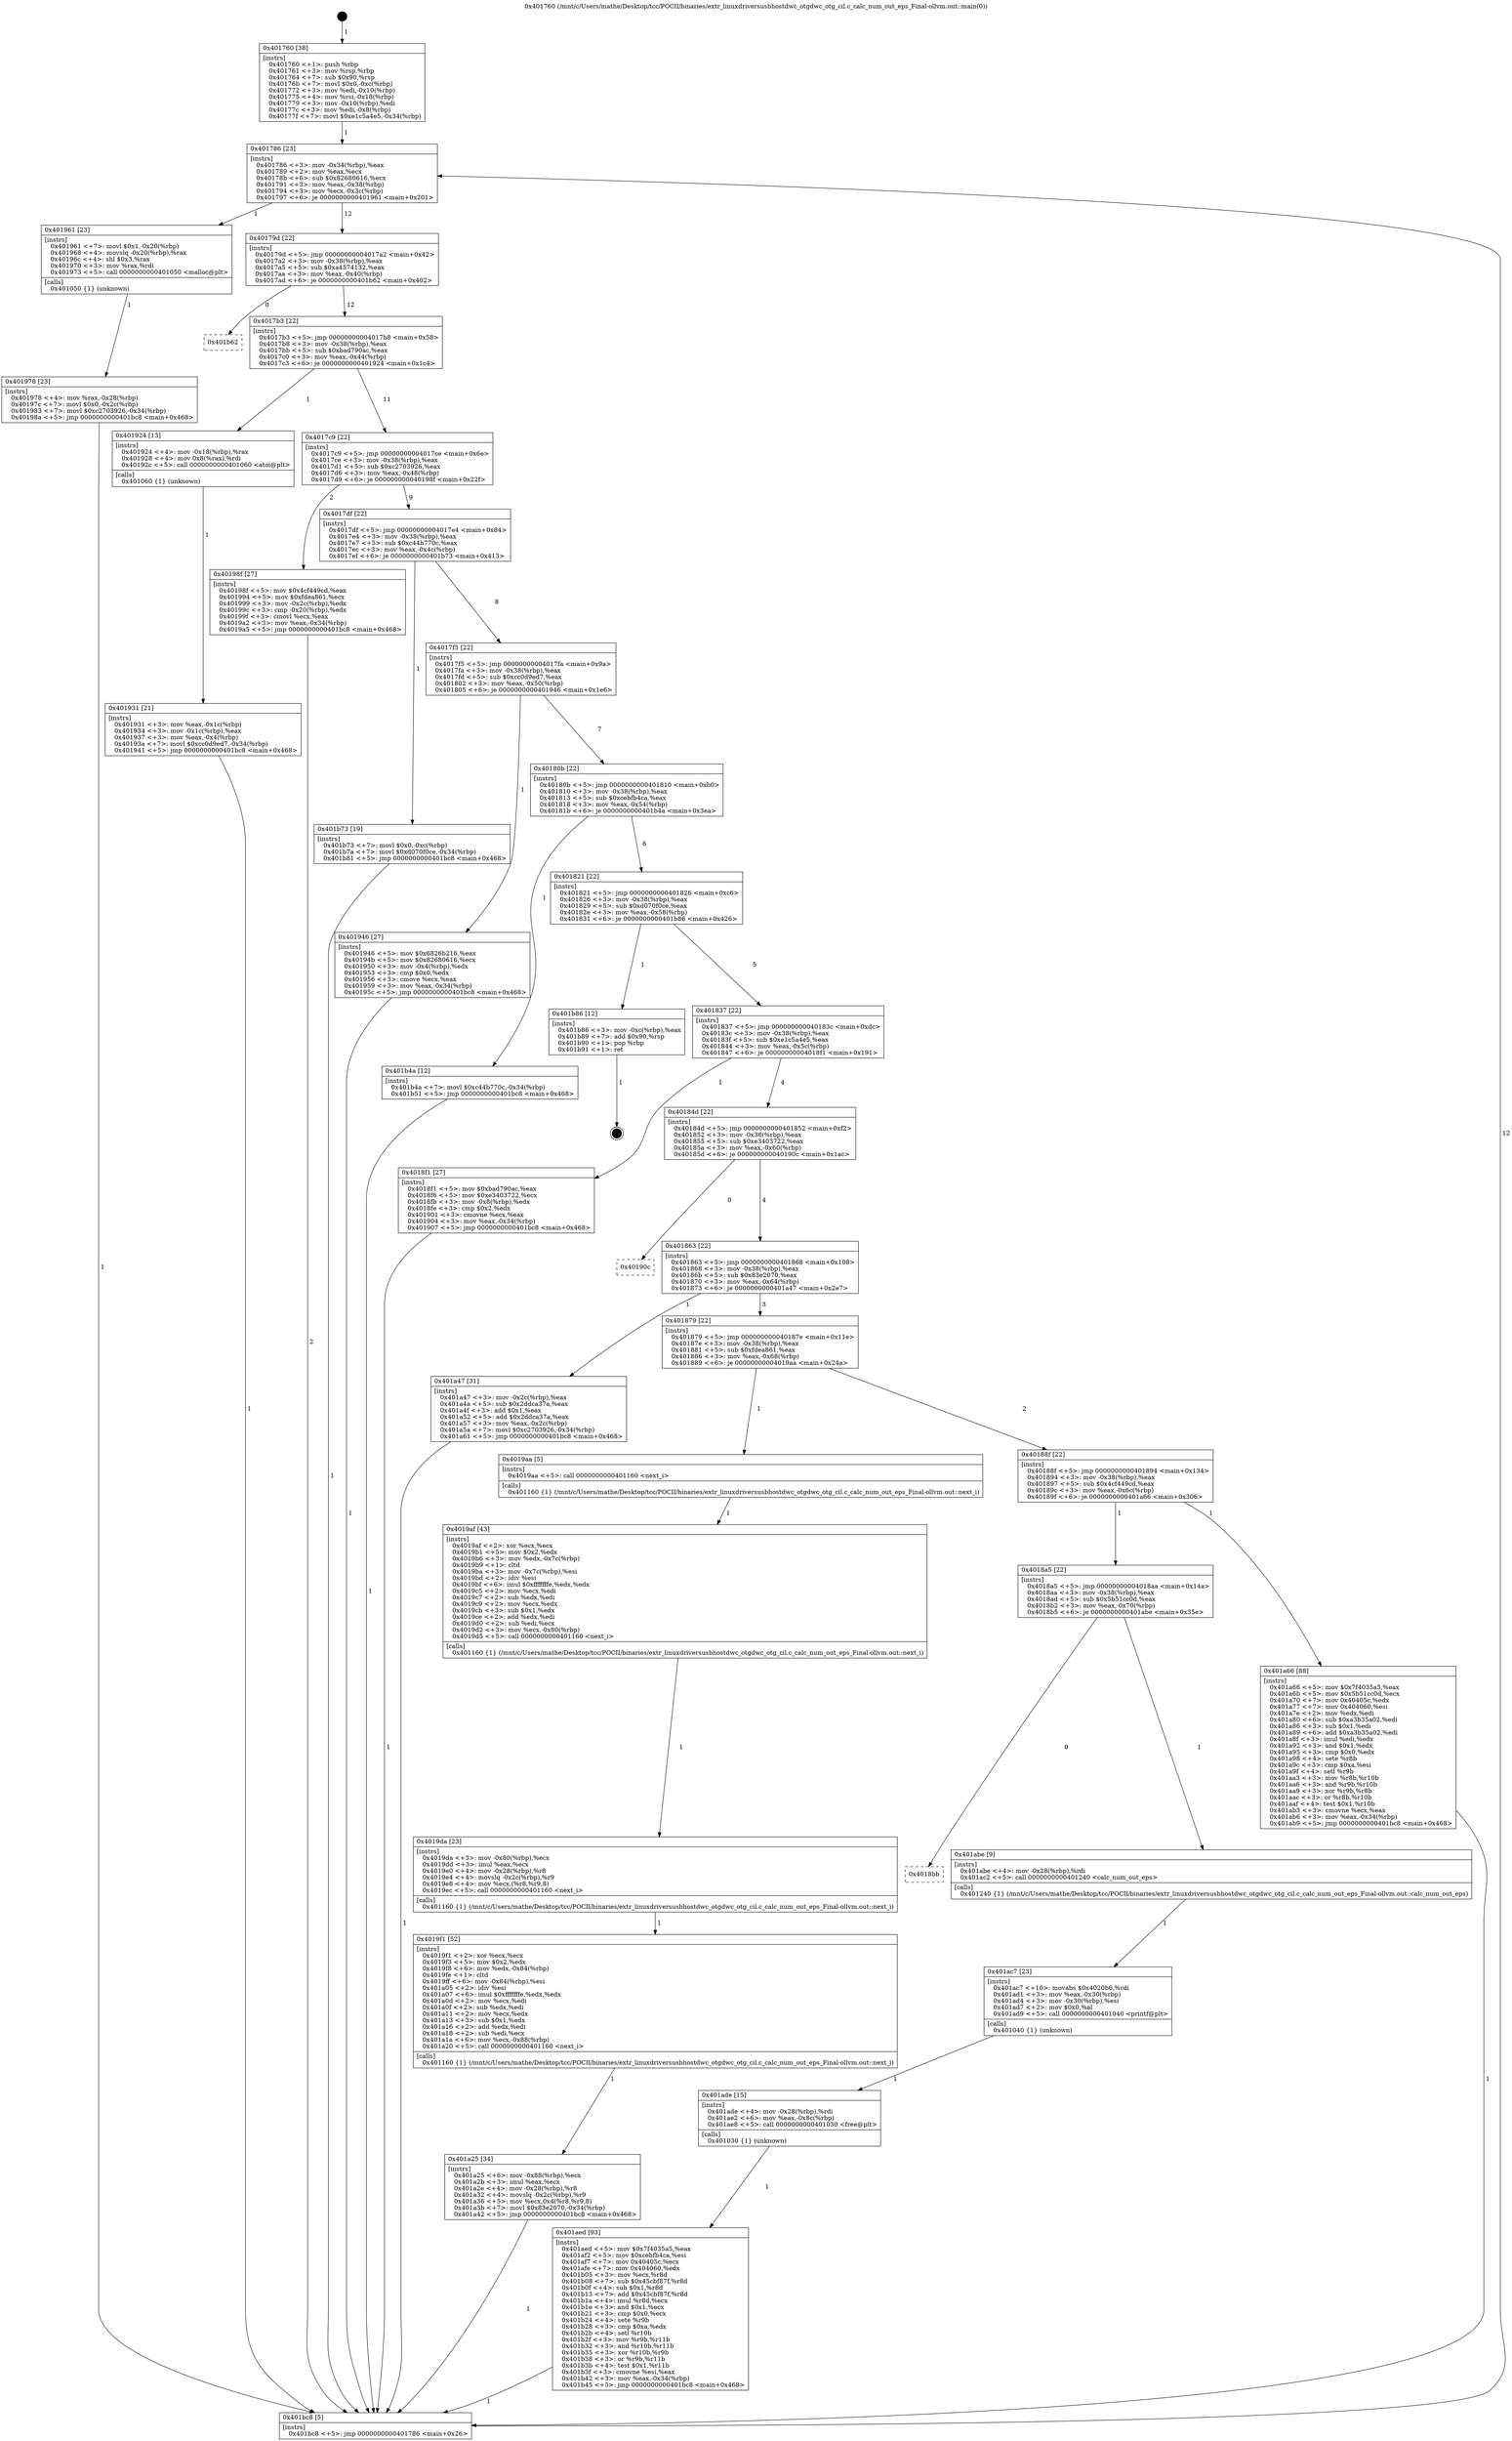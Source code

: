digraph "0x401760" {
  label = "0x401760 (/mnt/c/Users/mathe/Desktop/tcc/POCII/binaries/extr_linuxdriversusbhostdwc_otgdwc_otg_cil.c_calc_num_out_eps_Final-ollvm.out::main(0))"
  labelloc = "t"
  node[shape=record]

  Entry [label="",width=0.3,height=0.3,shape=circle,fillcolor=black,style=filled]
  "0x401786" [label="{
     0x401786 [23]\l
     | [instrs]\l
     &nbsp;&nbsp;0x401786 \<+3\>: mov -0x34(%rbp),%eax\l
     &nbsp;&nbsp;0x401789 \<+2\>: mov %eax,%ecx\l
     &nbsp;&nbsp;0x40178b \<+6\>: sub $0x82680616,%ecx\l
     &nbsp;&nbsp;0x401791 \<+3\>: mov %eax,-0x38(%rbp)\l
     &nbsp;&nbsp;0x401794 \<+3\>: mov %ecx,-0x3c(%rbp)\l
     &nbsp;&nbsp;0x401797 \<+6\>: je 0000000000401961 \<main+0x201\>\l
  }"]
  "0x401961" [label="{
     0x401961 [23]\l
     | [instrs]\l
     &nbsp;&nbsp;0x401961 \<+7\>: movl $0x1,-0x20(%rbp)\l
     &nbsp;&nbsp;0x401968 \<+4\>: movslq -0x20(%rbp),%rax\l
     &nbsp;&nbsp;0x40196c \<+4\>: shl $0x3,%rax\l
     &nbsp;&nbsp;0x401970 \<+3\>: mov %rax,%rdi\l
     &nbsp;&nbsp;0x401973 \<+5\>: call 0000000000401050 \<malloc@plt\>\l
     | [calls]\l
     &nbsp;&nbsp;0x401050 \{1\} (unknown)\l
  }"]
  "0x40179d" [label="{
     0x40179d [22]\l
     | [instrs]\l
     &nbsp;&nbsp;0x40179d \<+5\>: jmp 00000000004017a2 \<main+0x42\>\l
     &nbsp;&nbsp;0x4017a2 \<+3\>: mov -0x38(%rbp),%eax\l
     &nbsp;&nbsp;0x4017a5 \<+5\>: sub $0xa4574132,%eax\l
     &nbsp;&nbsp;0x4017aa \<+3\>: mov %eax,-0x40(%rbp)\l
     &nbsp;&nbsp;0x4017ad \<+6\>: je 0000000000401b62 \<main+0x402\>\l
  }"]
  Exit [label="",width=0.3,height=0.3,shape=circle,fillcolor=black,style=filled,peripheries=2]
  "0x401b62" [label="{
     0x401b62\l
  }", style=dashed]
  "0x4017b3" [label="{
     0x4017b3 [22]\l
     | [instrs]\l
     &nbsp;&nbsp;0x4017b3 \<+5\>: jmp 00000000004017b8 \<main+0x58\>\l
     &nbsp;&nbsp;0x4017b8 \<+3\>: mov -0x38(%rbp),%eax\l
     &nbsp;&nbsp;0x4017bb \<+5\>: sub $0xbad790ac,%eax\l
     &nbsp;&nbsp;0x4017c0 \<+3\>: mov %eax,-0x44(%rbp)\l
     &nbsp;&nbsp;0x4017c3 \<+6\>: je 0000000000401924 \<main+0x1c4\>\l
  }"]
  "0x401aed" [label="{
     0x401aed [93]\l
     | [instrs]\l
     &nbsp;&nbsp;0x401aed \<+5\>: mov $0x7f4035a5,%eax\l
     &nbsp;&nbsp;0x401af2 \<+5\>: mov $0xcebfb4ca,%esi\l
     &nbsp;&nbsp;0x401af7 \<+7\>: mov 0x40405c,%ecx\l
     &nbsp;&nbsp;0x401afe \<+7\>: mov 0x404060,%edx\l
     &nbsp;&nbsp;0x401b05 \<+3\>: mov %ecx,%r8d\l
     &nbsp;&nbsp;0x401b08 \<+7\>: sub $0x45cbf87f,%r8d\l
     &nbsp;&nbsp;0x401b0f \<+4\>: sub $0x1,%r8d\l
     &nbsp;&nbsp;0x401b13 \<+7\>: add $0x45cbf87f,%r8d\l
     &nbsp;&nbsp;0x401b1a \<+4\>: imul %r8d,%ecx\l
     &nbsp;&nbsp;0x401b1e \<+3\>: and $0x1,%ecx\l
     &nbsp;&nbsp;0x401b21 \<+3\>: cmp $0x0,%ecx\l
     &nbsp;&nbsp;0x401b24 \<+4\>: sete %r9b\l
     &nbsp;&nbsp;0x401b28 \<+3\>: cmp $0xa,%edx\l
     &nbsp;&nbsp;0x401b2b \<+4\>: setl %r10b\l
     &nbsp;&nbsp;0x401b2f \<+3\>: mov %r9b,%r11b\l
     &nbsp;&nbsp;0x401b32 \<+3\>: and %r10b,%r11b\l
     &nbsp;&nbsp;0x401b35 \<+3\>: xor %r10b,%r9b\l
     &nbsp;&nbsp;0x401b38 \<+3\>: or %r9b,%r11b\l
     &nbsp;&nbsp;0x401b3b \<+4\>: test $0x1,%r11b\l
     &nbsp;&nbsp;0x401b3f \<+3\>: cmovne %esi,%eax\l
     &nbsp;&nbsp;0x401b42 \<+3\>: mov %eax,-0x34(%rbp)\l
     &nbsp;&nbsp;0x401b45 \<+5\>: jmp 0000000000401bc8 \<main+0x468\>\l
  }"]
  "0x401924" [label="{
     0x401924 [13]\l
     | [instrs]\l
     &nbsp;&nbsp;0x401924 \<+4\>: mov -0x18(%rbp),%rax\l
     &nbsp;&nbsp;0x401928 \<+4\>: mov 0x8(%rax),%rdi\l
     &nbsp;&nbsp;0x40192c \<+5\>: call 0000000000401060 \<atoi@plt\>\l
     | [calls]\l
     &nbsp;&nbsp;0x401060 \{1\} (unknown)\l
  }"]
  "0x4017c9" [label="{
     0x4017c9 [22]\l
     | [instrs]\l
     &nbsp;&nbsp;0x4017c9 \<+5\>: jmp 00000000004017ce \<main+0x6e\>\l
     &nbsp;&nbsp;0x4017ce \<+3\>: mov -0x38(%rbp),%eax\l
     &nbsp;&nbsp;0x4017d1 \<+5\>: sub $0xc2703926,%eax\l
     &nbsp;&nbsp;0x4017d6 \<+3\>: mov %eax,-0x48(%rbp)\l
     &nbsp;&nbsp;0x4017d9 \<+6\>: je 000000000040198f \<main+0x22f\>\l
  }"]
  "0x401ade" [label="{
     0x401ade [15]\l
     | [instrs]\l
     &nbsp;&nbsp;0x401ade \<+4\>: mov -0x28(%rbp),%rdi\l
     &nbsp;&nbsp;0x401ae2 \<+6\>: mov %eax,-0x8c(%rbp)\l
     &nbsp;&nbsp;0x401ae8 \<+5\>: call 0000000000401030 \<free@plt\>\l
     | [calls]\l
     &nbsp;&nbsp;0x401030 \{1\} (unknown)\l
  }"]
  "0x40198f" [label="{
     0x40198f [27]\l
     | [instrs]\l
     &nbsp;&nbsp;0x40198f \<+5\>: mov $0x4cf449cd,%eax\l
     &nbsp;&nbsp;0x401994 \<+5\>: mov $0xfdea861,%ecx\l
     &nbsp;&nbsp;0x401999 \<+3\>: mov -0x2c(%rbp),%edx\l
     &nbsp;&nbsp;0x40199c \<+3\>: cmp -0x20(%rbp),%edx\l
     &nbsp;&nbsp;0x40199f \<+3\>: cmovl %ecx,%eax\l
     &nbsp;&nbsp;0x4019a2 \<+3\>: mov %eax,-0x34(%rbp)\l
     &nbsp;&nbsp;0x4019a5 \<+5\>: jmp 0000000000401bc8 \<main+0x468\>\l
  }"]
  "0x4017df" [label="{
     0x4017df [22]\l
     | [instrs]\l
     &nbsp;&nbsp;0x4017df \<+5\>: jmp 00000000004017e4 \<main+0x84\>\l
     &nbsp;&nbsp;0x4017e4 \<+3\>: mov -0x38(%rbp),%eax\l
     &nbsp;&nbsp;0x4017e7 \<+5\>: sub $0xc44b770c,%eax\l
     &nbsp;&nbsp;0x4017ec \<+3\>: mov %eax,-0x4c(%rbp)\l
     &nbsp;&nbsp;0x4017ef \<+6\>: je 0000000000401b73 \<main+0x413\>\l
  }"]
  "0x401ac7" [label="{
     0x401ac7 [23]\l
     | [instrs]\l
     &nbsp;&nbsp;0x401ac7 \<+10\>: movabs $0x4020b6,%rdi\l
     &nbsp;&nbsp;0x401ad1 \<+3\>: mov %eax,-0x30(%rbp)\l
     &nbsp;&nbsp;0x401ad4 \<+3\>: mov -0x30(%rbp),%esi\l
     &nbsp;&nbsp;0x401ad7 \<+2\>: mov $0x0,%al\l
     &nbsp;&nbsp;0x401ad9 \<+5\>: call 0000000000401040 \<printf@plt\>\l
     | [calls]\l
     &nbsp;&nbsp;0x401040 \{1\} (unknown)\l
  }"]
  "0x401b73" [label="{
     0x401b73 [19]\l
     | [instrs]\l
     &nbsp;&nbsp;0x401b73 \<+7\>: movl $0x0,-0xc(%rbp)\l
     &nbsp;&nbsp;0x401b7a \<+7\>: movl $0xd070f0ce,-0x34(%rbp)\l
     &nbsp;&nbsp;0x401b81 \<+5\>: jmp 0000000000401bc8 \<main+0x468\>\l
  }"]
  "0x4017f5" [label="{
     0x4017f5 [22]\l
     | [instrs]\l
     &nbsp;&nbsp;0x4017f5 \<+5\>: jmp 00000000004017fa \<main+0x9a\>\l
     &nbsp;&nbsp;0x4017fa \<+3\>: mov -0x38(%rbp),%eax\l
     &nbsp;&nbsp;0x4017fd \<+5\>: sub $0xcc0d9ed7,%eax\l
     &nbsp;&nbsp;0x401802 \<+3\>: mov %eax,-0x50(%rbp)\l
     &nbsp;&nbsp;0x401805 \<+6\>: je 0000000000401946 \<main+0x1e6\>\l
  }"]
  "0x4018bb" [label="{
     0x4018bb\l
  }", style=dashed]
  "0x401946" [label="{
     0x401946 [27]\l
     | [instrs]\l
     &nbsp;&nbsp;0x401946 \<+5\>: mov $0x6826b216,%eax\l
     &nbsp;&nbsp;0x40194b \<+5\>: mov $0x82680616,%ecx\l
     &nbsp;&nbsp;0x401950 \<+3\>: mov -0x4(%rbp),%edx\l
     &nbsp;&nbsp;0x401953 \<+3\>: cmp $0x0,%edx\l
     &nbsp;&nbsp;0x401956 \<+3\>: cmove %ecx,%eax\l
     &nbsp;&nbsp;0x401959 \<+3\>: mov %eax,-0x34(%rbp)\l
     &nbsp;&nbsp;0x40195c \<+5\>: jmp 0000000000401bc8 \<main+0x468\>\l
  }"]
  "0x40180b" [label="{
     0x40180b [22]\l
     | [instrs]\l
     &nbsp;&nbsp;0x40180b \<+5\>: jmp 0000000000401810 \<main+0xb0\>\l
     &nbsp;&nbsp;0x401810 \<+3\>: mov -0x38(%rbp),%eax\l
     &nbsp;&nbsp;0x401813 \<+5\>: sub $0xcebfb4ca,%eax\l
     &nbsp;&nbsp;0x401818 \<+3\>: mov %eax,-0x54(%rbp)\l
     &nbsp;&nbsp;0x40181b \<+6\>: je 0000000000401b4a \<main+0x3ea\>\l
  }"]
  "0x401abe" [label="{
     0x401abe [9]\l
     | [instrs]\l
     &nbsp;&nbsp;0x401abe \<+4\>: mov -0x28(%rbp),%rdi\l
     &nbsp;&nbsp;0x401ac2 \<+5\>: call 0000000000401240 \<calc_num_out_eps\>\l
     | [calls]\l
     &nbsp;&nbsp;0x401240 \{1\} (/mnt/c/Users/mathe/Desktop/tcc/POCII/binaries/extr_linuxdriversusbhostdwc_otgdwc_otg_cil.c_calc_num_out_eps_Final-ollvm.out::calc_num_out_eps)\l
  }"]
  "0x401b4a" [label="{
     0x401b4a [12]\l
     | [instrs]\l
     &nbsp;&nbsp;0x401b4a \<+7\>: movl $0xc44b770c,-0x34(%rbp)\l
     &nbsp;&nbsp;0x401b51 \<+5\>: jmp 0000000000401bc8 \<main+0x468\>\l
  }"]
  "0x401821" [label="{
     0x401821 [22]\l
     | [instrs]\l
     &nbsp;&nbsp;0x401821 \<+5\>: jmp 0000000000401826 \<main+0xc6\>\l
     &nbsp;&nbsp;0x401826 \<+3\>: mov -0x38(%rbp),%eax\l
     &nbsp;&nbsp;0x401829 \<+5\>: sub $0xd070f0ce,%eax\l
     &nbsp;&nbsp;0x40182e \<+3\>: mov %eax,-0x58(%rbp)\l
     &nbsp;&nbsp;0x401831 \<+6\>: je 0000000000401b86 \<main+0x426\>\l
  }"]
  "0x4018a5" [label="{
     0x4018a5 [22]\l
     | [instrs]\l
     &nbsp;&nbsp;0x4018a5 \<+5\>: jmp 00000000004018aa \<main+0x14a\>\l
     &nbsp;&nbsp;0x4018aa \<+3\>: mov -0x38(%rbp),%eax\l
     &nbsp;&nbsp;0x4018ad \<+5\>: sub $0x5b51cc0d,%eax\l
     &nbsp;&nbsp;0x4018b2 \<+3\>: mov %eax,-0x70(%rbp)\l
     &nbsp;&nbsp;0x4018b5 \<+6\>: je 0000000000401abe \<main+0x35e\>\l
  }"]
  "0x401b86" [label="{
     0x401b86 [12]\l
     | [instrs]\l
     &nbsp;&nbsp;0x401b86 \<+3\>: mov -0xc(%rbp),%eax\l
     &nbsp;&nbsp;0x401b89 \<+7\>: add $0x90,%rsp\l
     &nbsp;&nbsp;0x401b90 \<+1\>: pop %rbp\l
     &nbsp;&nbsp;0x401b91 \<+1\>: ret\l
  }"]
  "0x401837" [label="{
     0x401837 [22]\l
     | [instrs]\l
     &nbsp;&nbsp;0x401837 \<+5\>: jmp 000000000040183c \<main+0xdc\>\l
     &nbsp;&nbsp;0x40183c \<+3\>: mov -0x38(%rbp),%eax\l
     &nbsp;&nbsp;0x40183f \<+5\>: sub $0xe1c5a4e5,%eax\l
     &nbsp;&nbsp;0x401844 \<+3\>: mov %eax,-0x5c(%rbp)\l
     &nbsp;&nbsp;0x401847 \<+6\>: je 00000000004018f1 \<main+0x191\>\l
  }"]
  "0x401a66" [label="{
     0x401a66 [88]\l
     | [instrs]\l
     &nbsp;&nbsp;0x401a66 \<+5\>: mov $0x7f4035a5,%eax\l
     &nbsp;&nbsp;0x401a6b \<+5\>: mov $0x5b51cc0d,%ecx\l
     &nbsp;&nbsp;0x401a70 \<+7\>: mov 0x40405c,%edx\l
     &nbsp;&nbsp;0x401a77 \<+7\>: mov 0x404060,%esi\l
     &nbsp;&nbsp;0x401a7e \<+2\>: mov %edx,%edi\l
     &nbsp;&nbsp;0x401a80 \<+6\>: sub $0xa3b35a02,%edi\l
     &nbsp;&nbsp;0x401a86 \<+3\>: sub $0x1,%edi\l
     &nbsp;&nbsp;0x401a89 \<+6\>: add $0xa3b35a02,%edi\l
     &nbsp;&nbsp;0x401a8f \<+3\>: imul %edi,%edx\l
     &nbsp;&nbsp;0x401a92 \<+3\>: and $0x1,%edx\l
     &nbsp;&nbsp;0x401a95 \<+3\>: cmp $0x0,%edx\l
     &nbsp;&nbsp;0x401a98 \<+4\>: sete %r8b\l
     &nbsp;&nbsp;0x401a9c \<+3\>: cmp $0xa,%esi\l
     &nbsp;&nbsp;0x401a9f \<+4\>: setl %r9b\l
     &nbsp;&nbsp;0x401aa3 \<+3\>: mov %r8b,%r10b\l
     &nbsp;&nbsp;0x401aa6 \<+3\>: and %r9b,%r10b\l
     &nbsp;&nbsp;0x401aa9 \<+3\>: xor %r9b,%r8b\l
     &nbsp;&nbsp;0x401aac \<+3\>: or %r8b,%r10b\l
     &nbsp;&nbsp;0x401aaf \<+4\>: test $0x1,%r10b\l
     &nbsp;&nbsp;0x401ab3 \<+3\>: cmovne %ecx,%eax\l
     &nbsp;&nbsp;0x401ab6 \<+3\>: mov %eax,-0x34(%rbp)\l
     &nbsp;&nbsp;0x401ab9 \<+5\>: jmp 0000000000401bc8 \<main+0x468\>\l
  }"]
  "0x4018f1" [label="{
     0x4018f1 [27]\l
     | [instrs]\l
     &nbsp;&nbsp;0x4018f1 \<+5\>: mov $0xbad790ac,%eax\l
     &nbsp;&nbsp;0x4018f6 \<+5\>: mov $0xe3403722,%ecx\l
     &nbsp;&nbsp;0x4018fb \<+3\>: mov -0x8(%rbp),%edx\l
     &nbsp;&nbsp;0x4018fe \<+3\>: cmp $0x2,%edx\l
     &nbsp;&nbsp;0x401901 \<+3\>: cmovne %ecx,%eax\l
     &nbsp;&nbsp;0x401904 \<+3\>: mov %eax,-0x34(%rbp)\l
     &nbsp;&nbsp;0x401907 \<+5\>: jmp 0000000000401bc8 \<main+0x468\>\l
  }"]
  "0x40184d" [label="{
     0x40184d [22]\l
     | [instrs]\l
     &nbsp;&nbsp;0x40184d \<+5\>: jmp 0000000000401852 \<main+0xf2\>\l
     &nbsp;&nbsp;0x401852 \<+3\>: mov -0x38(%rbp),%eax\l
     &nbsp;&nbsp;0x401855 \<+5\>: sub $0xe3403722,%eax\l
     &nbsp;&nbsp;0x40185a \<+3\>: mov %eax,-0x60(%rbp)\l
     &nbsp;&nbsp;0x40185d \<+6\>: je 000000000040190c \<main+0x1ac\>\l
  }"]
  "0x401bc8" [label="{
     0x401bc8 [5]\l
     | [instrs]\l
     &nbsp;&nbsp;0x401bc8 \<+5\>: jmp 0000000000401786 \<main+0x26\>\l
  }"]
  "0x401760" [label="{
     0x401760 [38]\l
     | [instrs]\l
     &nbsp;&nbsp;0x401760 \<+1\>: push %rbp\l
     &nbsp;&nbsp;0x401761 \<+3\>: mov %rsp,%rbp\l
     &nbsp;&nbsp;0x401764 \<+7\>: sub $0x90,%rsp\l
     &nbsp;&nbsp;0x40176b \<+7\>: movl $0x0,-0xc(%rbp)\l
     &nbsp;&nbsp;0x401772 \<+3\>: mov %edi,-0x10(%rbp)\l
     &nbsp;&nbsp;0x401775 \<+4\>: mov %rsi,-0x18(%rbp)\l
     &nbsp;&nbsp;0x401779 \<+3\>: mov -0x10(%rbp),%edi\l
     &nbsp;&nbsp;0x40177c \<+3\>: mov %edi,-0x8(%rbp)\l
     &nbsp;&nbsp;0x40177f \<+7\>: movl $0xe1c5a4e5,-0x34(%rbp)\l
  }"]
  "0x401931" [label="{
     0x401931 [21]\l
     | [instrs]\l
     &nbsp;&nbsp;0x401931 \<+3\>: mov %eax,-0x1c(%rbp)\l
     &nbsp;&nbsp;0x401934 \<+3\>: mov -0x1c(%rbp),%eax\l
     &nbsp;&nbsp;0x401937 \<+3\>: mov %eax,-0x4(%rbp)\l
     &nbsp;&nbsp;0x40193a \<+7\>: movl $0xcc0d9ed7,-0x34(%rbp)\l
     &nbsp;&nbsp;0x401941 \<+5\>: jmp 0000000000401bc8 \<main+0x468\>\l
  }"]
  "0x401978" [label="{
     0x401978 [23]\l
     | [instrs]\l
     &nbsp;&nbsp;0x401978 \<+4\>: mov %rax,-0x28(%rbp)\l
     &nbsp;&nbsp;0x40197c \<+7\>: movl $0x0,-0x2c(%rbp)\l
     &nbsp;&nbsp;0x401983 \<+7\>: movl $0xc2703926,-0x34(%rbp)\l
     &nbsp;&nbsp;0x40198a \<+5\>: jmp 0000000000401bc8 \<main+0x468\>\l
  }"]
  "0x401a25" [label="{
     0x401a25 [34]\l
     | [instrs]\l
     &nbsp;&nbsp;0x401a25 \<+6\>: mov -0x88(%rbp),%ecx\l
     &nbsp;&nbsp;0x401a2b \<+3\>: imul %eax,%ecx\l
     &nbsp;&nbsp;0x401a2e \<+4\>: mov -0x28(%rbp),%r8\l
     &nbsp;&nbsp;0x401a32 \<+4\>: movslq -0x2c(%rbp),%r9\l
     &nbsp;&nbsp;0x401a36 \<+5\>: mov %ecx,0x4(%r8,%r9,8)\l
     &nbsp;&nbsp;0x401a3b \<+7\>: movl $0x83e2070,-0x34(%rbp)\l
     &nbsp;&nbsp;0x401a42 \<+5\>: jmp 0000000000401bc8 \<main+0x468\>\l
  }"]
  "0x40190c" [label="{
     0x40190c\l
  }", style=dashed]
  "0x401863" [label="{
     0x401863 [22]\l
     | [instrs]\l
     &nbsp;&nbsp;0x401863 \<+5\>: jmp 0000000000401868 \<main+0x108\>\l
     &nbsp;&nbsp;0x401868 \<+3\>: mov -0x38(%rbp),%eax\l
     &nbsp;&nbsp;0x40186b \<+5\>: sub $0x83e2070,%eax\l
     &nbsp;&nbsp;0x401870 \<+3\>: mov %eax,-0x64(%rbp)\l
     &nbsp;&nbsp;0x401873 \<+6\>: je 0000000000401a47 \<main+0x2e7\>\l
  }"]
  "0x4019f1" [label="{
     0x4019f1 [52]\l
     | [instrs]\l
     &nbsp;&nbsp;0x4019f1 \<+2\>: xor %ecx,%ecx\l
     &nbsp;&nbsp;0x4019f3 \<+5\>: mov $0x2,%edx\l
     &nbsp;&nbsp;0x4019f8 \<+6\>: mov %edx,-0x84(%rbp)\l
     &nbsp;&nbsp;0x4019fe \<+1\>: cltd\l
     &nbsp;&nbsp;0x4019ff \<+6\>: mov -0x84(%rbp),%esi\l
     &nbsp;&nbsp;0x401a05 \<+2\>: idiv %esi\l
     &nbsp;&nbsp;0x401a07 \<+6\>: imul $0xfffffffe,%edx,%edx\l
     &nbsp;&nbsp;0x401a0d \<+2\>: mov %ecx,%edi\l
     &nbsp;&nbsp;0x401a0f \<+2\>: sub %edx,%edi\l
     &nbsp;&nbsp;0x401a11 \<+2\>: mov %ecx,%edx\l
     &nbsp;&nbsp;0x401a13 \<+3\>: sub $0x1,%edx\l
     &nbsp;&nbsp;0x401a16 \<+2\>: add %edx,%edi\l
     &nbsp;&nbsp;0x401a18 \<+2\>: sub %edi,%ecx\l
     &nbsp;&nbsp;0x401a1a \<+6\>: mov %ecx,-0x88(%rbp)\l
     &nbsp;&nbsp;0x401a20 \<+5\>: call 0000000000401160 \<next_i\>\l
     | [calls]\l
     &nbsp;&nbsp;0x401160 \{1\} (/mnt/c/Users/mathe/Desktop/tcc/POCII/binaries/extr_linuxdriversusbhostdwc_otgdwc_otg_cil.c_calc_num_out_eps_Final-ollvm.out::next_i)\l
  }"]
  "0x401a47" [label="{
     0x401a47 [31]\l
     | [instrs]\l
     &nbsp;&nbsp;0x401a47 \<+3\>: mov -0x2c(%rbp),%eax\l
     &nbsp;&nbsp;0x401a4a \<+5\>: sub $0x2ddca37a,%eax\l
     &nbsp;&nbsp;0x401a4f \<+3\>: add $0x1,%eax\l
     &nbsp;&nbsp;0x401a52 \<+5\>: add $0x2ddca37a,%eax\l
     &nbsp;&nbsp;0x401a57 \<+3\>: mov %eax,-0x2c(%rbp)\l
     &nbsp;&nbsp;0x401a5a \<+7\>: movl $0xc2703926,-0x34(%rbp)\l
     &nbsp;&nbsp;0x401a61 \<+5\>: jmp 0000000000401bc8 \<main+0x468\>\l
  }"]
  "0x401879" [label="{
     0x401879 [22]\l
     | [instrs]\l
     &nbsp;&nbsp;0x401879 \<+5\>: jmp 000000000040187e \<main+0x11e\>\l
     &nbsp;&nbsp;0x40187e \<+3\>: mov -0x38(%rbp),%eax\l
     &nbsp;&nbsp;0x401881 \<+5\>: sub $0xfdea861,%eax\l
     &nbsp;&nbsp;0x401886 \<+3\>: mov %eax,-0x68(%rbp)\l
     &nbsp;&nbsp;0x401889 \<+6\>: je 00000000004019aa \<main+0x24a\>\l
  }"]
  "0x4019da" [label="{
     0x4019da [23]\l
     | [instrs]\l
     &nbsp;&nbsp;0x4019da \<+3\>: mov -0x80(%rbp),%ecx\l
     &nbsp;&nbsp;0x4019dd \<+3\>: imul %eax,%ecx\l
     &nbsp;&nbsp;0x4019e0 \<+4\>: mov -0x28(%rbp),%r8\l
     &nbsp;&nbsp;0x4019e4 \<+4\>: movslq -0x2c(%rbp),%r9\l
     &nbsp;&nbsp;0x4019e8 \<+4\>: mov %ecx,(%r8,%r9,8)\l
     &nbsp;&nbsp;0x4019ec \<+5\>: call 0000000000401160 \<next_i\>\l
     | [calls]\l
     &nbsp;&nbsp;0x401160 \{1\} (/mnt/c/Users/mathe/Desktop/tcc/POCII/binaries/extr_linuxdriversusbhostdwc_otgdwc_otg_cil.c_calc_num_out_eps_Final-ollvm.out::next_i)\l
  }"]
  "0x4019aa" [label="{
     0x4019aa [5]\l
     | [instrs]\l
     &nbsp;&nbsp;0x4019aa \<+5\>: call 0000000000401160 \<next_i\>\l
     | [calls]\l
     &nbsp;&nbsp;0x401160 \{1\} (/mnt/c/Users/mathe/Desktop/tcc/POCII/binaries/extr_linuxdriversusbhostdwc_otgdwc_otg_cil.c_calc_num_out_eps_Final-ollvm.out::next_i)\l
  }"]
  "0x40188f" [label="{
     0x40188f [22]\l
     | [instrs]\l
     &nbsp;&nbsp;0x40188f \<+5\>: jmp 0000000000401894 \<main+0x134\>\l
     &nbsp;&nbsp;0x401894 \<+3\>: mov -0x38(%rbp),%eax\l
     &nbsp;&nbsp;0x401897 \<+5\>: sub $0x4cf449cd,%eax\l
     &nbsp;&nbsp;0x40189c \<+3\>: mov %eax,-0x6c(%rbp)\l
     &nbsp;&nbsp;0x40189f \<+6\>: je 0000000000401a66 \<main+0x306\>\l
  }"]
  "0x4019af" [label="{
     0x4019af [43]\l
     | [instrs]\l
     &nbsp;&nbsp;0x4019af \<+2\>: xor %ecx,%ecx\l
     &nbsp;&nbsp;0x4019b1 \<+5\>: mov $0x2,%edx\l
     &nbsp;&nbsp;0x4019b6 \<+3\>: mov %edx,-0x7c(%rbp)\l
     &nbsp;&nbsp;0x4019b9 \<+1\>: cltd\l
     &nbsp;&nbsp;0x4019ba \<+3\>: mov -0x7c(%rbp),%esi\l
     &nbsp;&nbsp;0x4019bd \<+2\>: idiv %esi\l
     &nbsp;&nbsp;0x4019bf \<+6\>: imul $0xfffffffe,%edx,%edx\l
     &nbsp;&nbsp;0x4019c5 \<+2\>: mov %ecx,%edi\l
     &nbsp;&nbsp;0x4019c7 \<+2\>: sub %edx,%edi\l
     &nbsp;&nbsp;0x4019c9 \<+2\>: mov %ecx,%edx\l
     &nbsp;&nbsp;0x4019cb \<+3\>: sub $0x1,%edx\l
     &nbsp;&nbsp;0x4019ce \<+2\>: add %edx,%edi\l
     &nbsp;&nbsp;0x4019d0 \<+2\>: sub %edi,%ecx\l
     &nbsp;&nbsp;0x4019d2 \<+3\>: mov %ecx,-0x80(%rbp)\l
     &nbsp;&nbsp;0x4019d5 \<+5\>: call 0000000000401160 \<next_i\>\l
     | [calls]\l
     &nbsp;&nbsp;0x401160 \{1\} (/mnt/c/Users/mathe/Desktop/tcc/POCII/binaries/extr_linuxdriversusbhostdwc_otgdwc_otg_cil.c_calc_num_out_eps_Final-ollvm.out::next_i)\l
  }"]
  Entry -> "0x401760" [label=" 1"]
  "0x401786" -> "0x401961" [label=" 1"]
  "0x401786" -> "0x40179d" [label=" 12"]
  "0x401b86" -> Exit [label=" 1"]
  "0x40179d" -> "0x401b62" [label=" 0"]
  "0x40179d" -> "0x4017b3" [label=" 12"]
  "0x401b73" -> "0x401bc8" [label=" 1"]
  "0x4017b3" -> "0x401924" [label=" 1"]
  "0x4017b3" -> "0x4017c9" [label=" 11"]
  "0x401b4a" -> "0x401bc8" [label=" 1"]
  "0x4017c9" -> "0x40198f" [label=" 2"]
  "0x4017c9" -> "0x4017df" [label=" 9"]
  "0x401aed" -> "0x401bc8" [label=" 1"]
  "0x4017df" -> "0x401b73" [label=" 1"]
  "0x4017df" -> "0x4017f5" [label=" 8"]
  "0x401ade" -> "0x401aed" [label=" 1"]
  "0x4017f5" -> "0x401946" [label=" 1"]
  "0x4017f5" -> "0x40180b" [label=" 7"]
  "0x401ac7" -> "0x401ade" [label=" 1"]
  "0x40180b" -> "0x401b4a" [label=" 1"]
  "0x40180b" -> "0x401821" [label=" 6"]
  "0x401abe" -> "0x401ac7" [label=" 1"]
  "0x401821" -> "0x401b86" [label=" 1"]
  "0x401821" -> "0x401837" [label=" 5"]
  "0x4018a5" -> "0x401abe" [label=" 1"]
  "0x401837" -> "0x4018f1" [label=" 1"]
  "0x401837" -> "0x40184d" [label=" 4"]
  "0x4018f1" -> "0x401bc8" [label=" 1"]
  "0x401760" -> "0x401786" [label=" 1"]
  "0x401bc8" -> "0x401786" [label=" 12"]
  "0x401924" -> "0x401931" [label=" 1"]
  "0x401931" -> "0x401bc8" [label=" 1"]
  "0x401946" -> "0x401bc8" [label=" 1"]
  "0x401961" -> "0x401978" [label=" 1"]
  "0x401978" -> "0x401bc8" [label=" 1"]
  "0x40198f" -> "0x401bc8" [label=" 2"]
  "0x4018a5" -> "0x4018bb" [label=" 0"]
  "0x40184d" -> "0x40190c" [label=" 0"]
  "0x40184d" -> "0x401863" [label=" 4"]
  "0x40188f" -> "0x4018a5" [label=" 1"]
  "0x401863" -> "0x401a47" [label=" 1"]
  "0x401863" -> "0x401879" [label=" 3"]
  "0x40188f" -> "0x401a66" [label=" 1"]
  "0x401879" -> "0x4019aa" [label=" 1"]
  "0x401879" -> "0x40188f" [label=" 2"]
  "0x4019aa" -> "0x4019af" [label=" 1"]
  "0x4019af" -> "0x4019da" [label=" 1"]
  "0x4019da" -> "0x4019f1" [label=" 1"]
  "0x4019f1" -> "0x401a25" [label=" 1"]
  "0x401a25" -> "0x401bc8" [label=" 1"]
  "0x401a47" -> "0x401bc8" [label=" 1"]
  "0x401a66" -> "0x401bc8" [label=" 1"]
}
